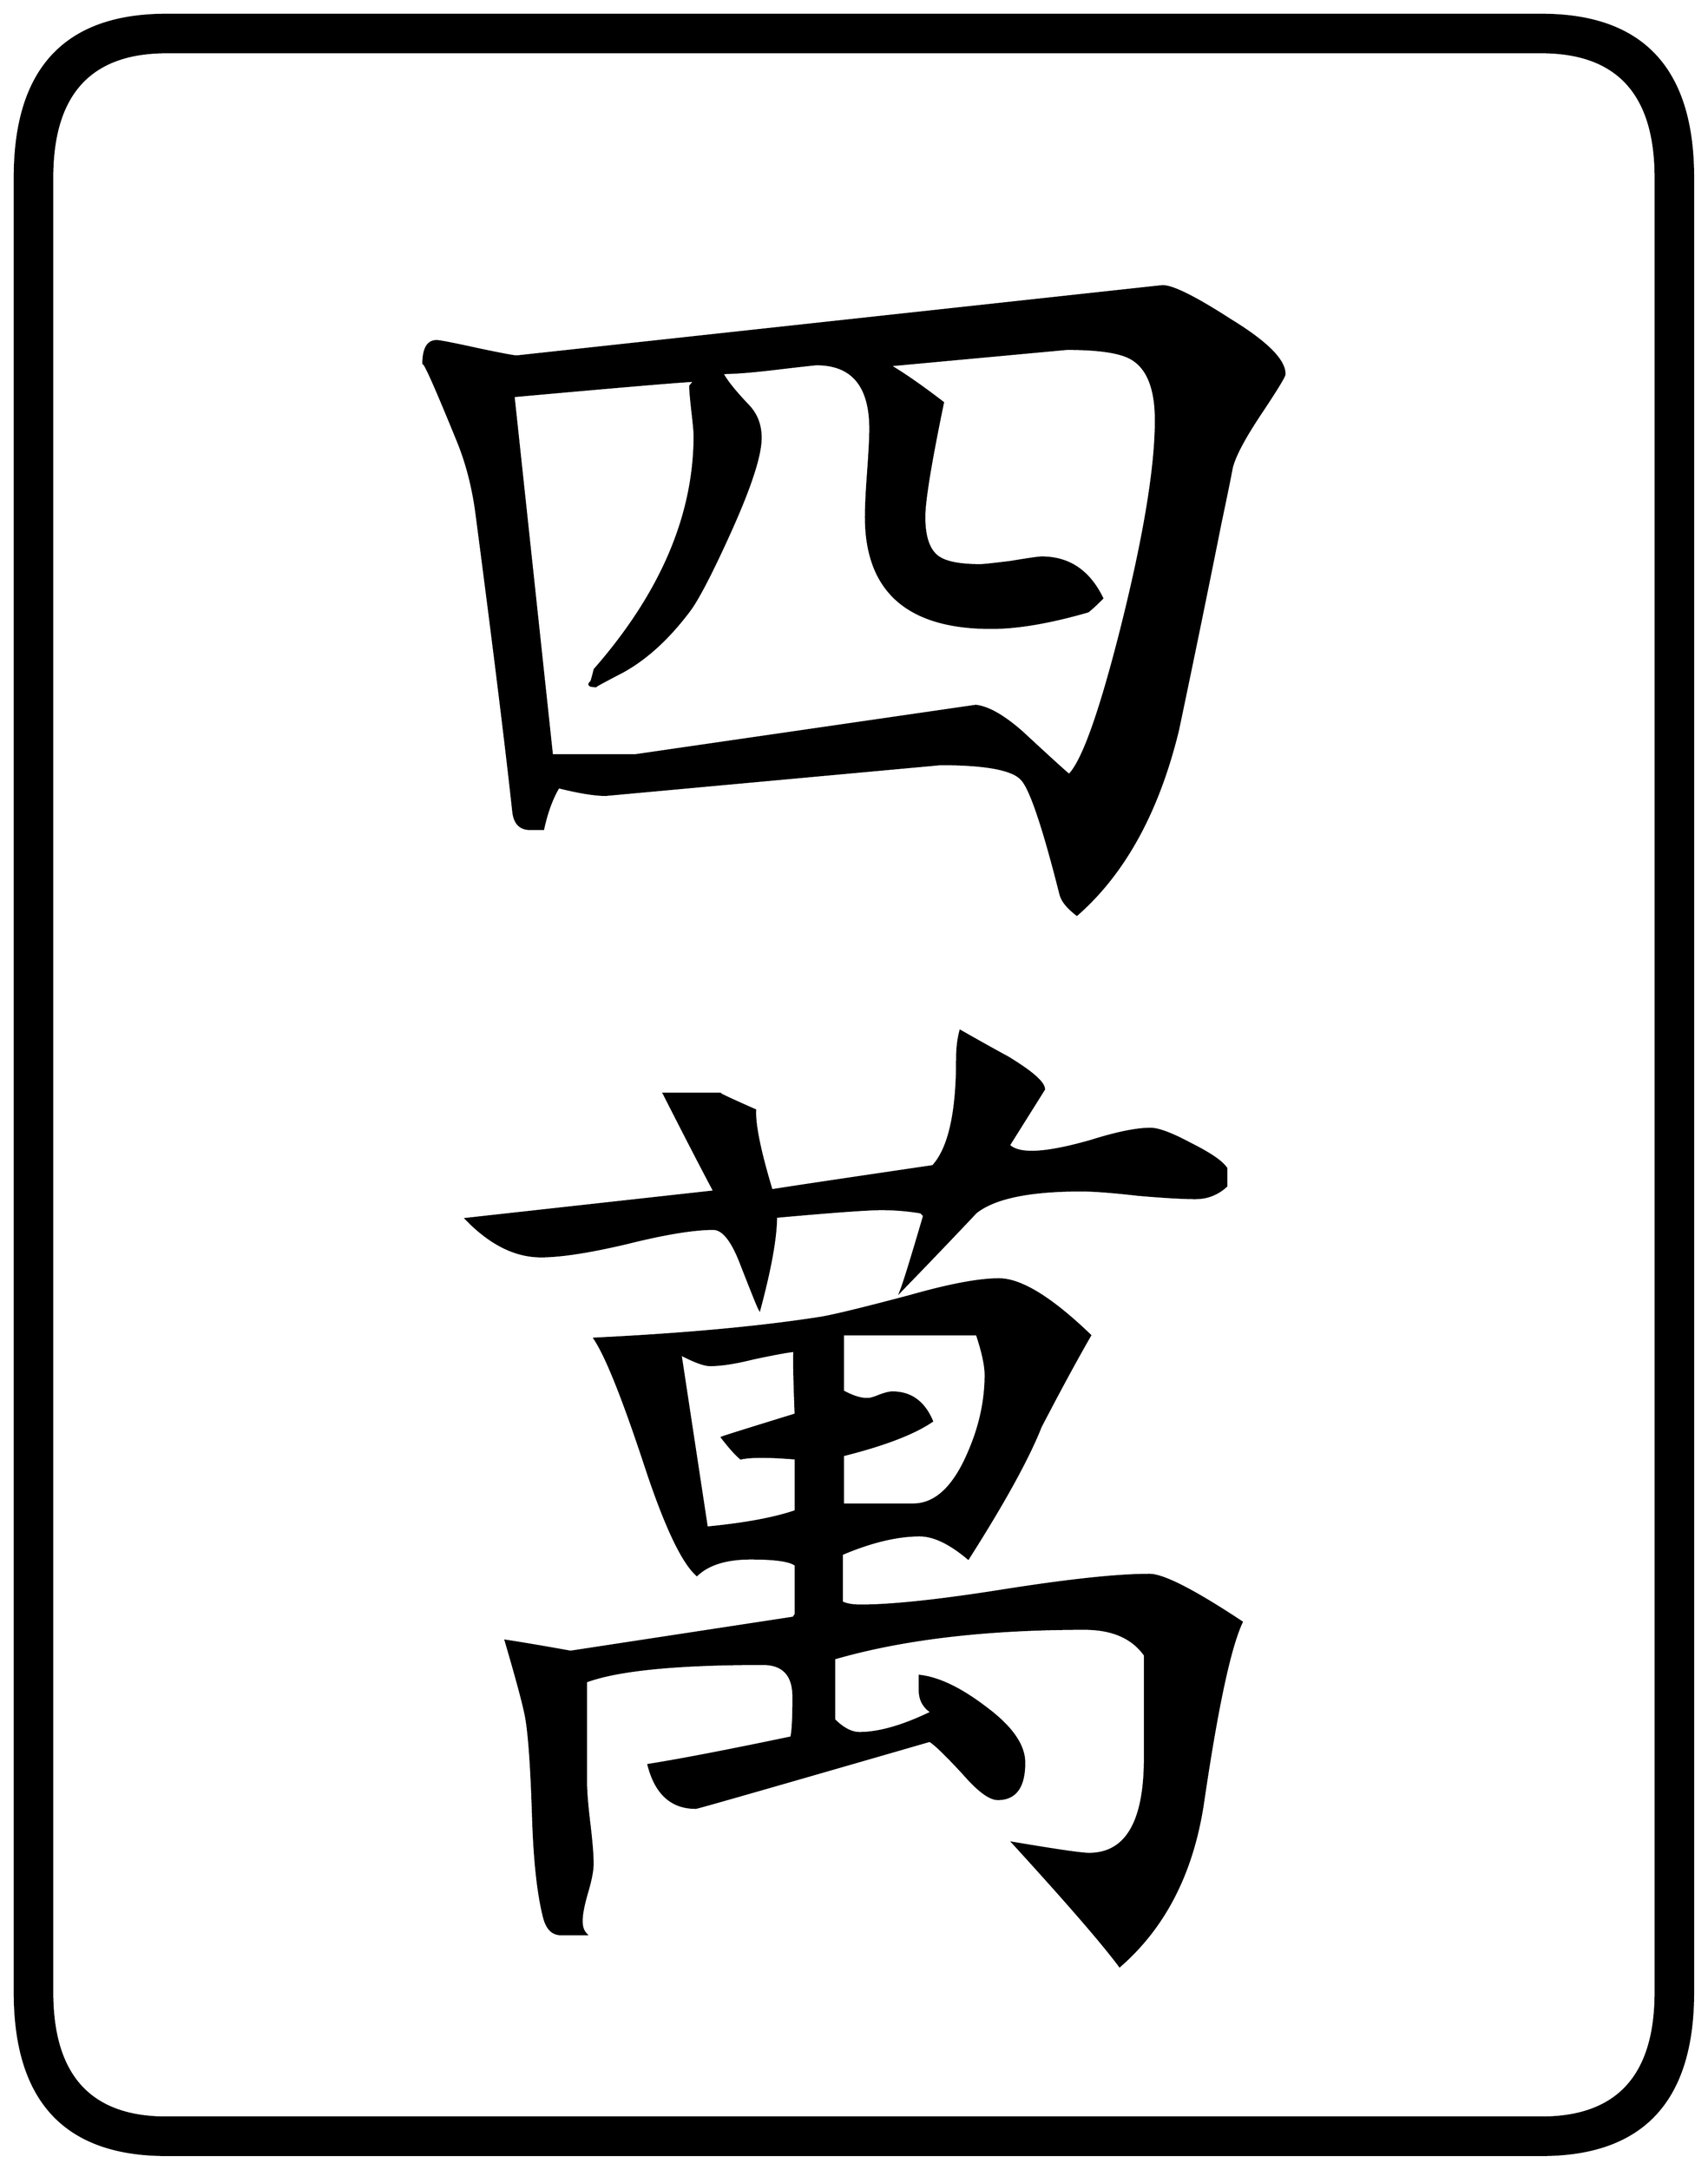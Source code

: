 


\begin{tikzpicture}[y=0.80pt, x=0.80pt, yscale=-1.0, xscale=1.0, inner sep=0pt, outer sep=0pt]
\begin{scope}[shift={(100.0,1706.0)},nonzero rule]
  \path[draw=.,fill=.,line width=1.600pt] (1578.0,244.0) .. controls
    (1578.0,342.667) and (1532.0,392.0) .. (1440.0,392.0) --
    (188.0,392.0) .. controls (96.0,392.0) and (50.0,342.667) ..
    (50.0,244.0) -- (50.0,-1408.0) .. controls (50.0,-1506.667)
    and (96.0,-1556.0) .. (188.0,-1556.0) -- (1440.0,-1556.0) ..
    controls (1532.0,-1556.0) and (1578.0,-1506.667) ..
    (1578.0,-1408.0) -- (1578.0,244.0) -- cycle(1544.0,244.0) --
    (1544.0,-1408.0) .. controls (1544.0,-1484.0) and
    (1509.333,-1522.0) .. (1440.0,-1522.0) -- (188.0,-1522.0) ..
    controls (118.667,-1522.0) and (84.0,-1484.0) ..
    (84.0,-1408.0) -- (84.0,244.0) .. controls (84.0,320.0) and
    (118.667,358.0) .. (188.0,358.0) -- (1440.0,358.0) .. controls
    (1509.333,358.0) and (1544.0,320.0) .. (1544.0,244.0) --
    cycle(1206.0,-1229.0) .. controls (1206.0,-1227.0) and
    (1198.667,-1215.0) .. (1184.0,-1193.0) .. controls
    (1169.333,-1171.0) and (1160.667,-1154.667) .. (1158.0,-1144.0) ..
    controls (1156.0,-1133.333) and (1152.667,-1117.0) ..
    (1148.0,-1095.0) .. controls (1135.333,-1031.667) and
    (1122.333,-968.333) .. (1109.0,-905.0) .. controls
    (1091.0,-831.0) and (1060.333,-775.0) .. (1017.0,-737.0) ..
    controls (1008.333,-743.667) and (1003.333,-750.0) ..
    (1002.0,-756.0) .. controls (986.667,-816.667) and
    (975.0,-851.333) .. (967.0,-860.0) .. controls (959.0,-869.333)
    and (934.333,-874.0) .. (893.0,-874.0) -- (588.0,-846.0) ..
    controls (578.0,-846.0) and (563.667,-848.333) .. (545.0,-853.0)
    .. controls (539.0,-843.0) and (534.333,-830.333) ..
    (531.0,-815.0) -- (519.0,-815.0) .. controls (510.333,-815.0)
    and (505.333,-820.0) .. (504.0,-830.0) .. controls
    (497.333,-891.333) and (486.0,-983.0) .. (470.0,-1105.0) ..
    controls (466.667,-1128.333) and (461.0,-1149.667) ..
    (453.0,-1169.0) .. controls (432.333,-1219.667) and
    (422.0,-1242.667) .. (422.0,-1238.0) .. controls
    (422.0,-1252.0) and (426.0,-1259.0) .. (434.0,-1259.0) ..
    controls (436.667,-1259.0) and (448.667,-1256.667) ..
    (470.0,-1252.0) .. controls (492.0,-1247.333) and
    (504.333,-1245.0) .. (507.0,-1245.0) -- (1095.0,-1309.0) ..
    controls (1104.333,-1309.0) and (1125.0,-1298.667) ..
    (1157.0,-1278.0) .. controls (1189.667,-1258.0) and
    (1206.0,-1241.667) .. (1206.0,-1229.0) -- cycle(1153.0,-490.0)
    .. controls (1145.0,-482.667) and (1135.667,-479.0) ..
    (1125.0,-479.0) .. controls (1113.667,-479.0) and
    (1096.333,-480.0) .. (1073.0,-482.0) .. controls
    (1049.667,-484.667) and (1032.333,-486.0) .. (1021.0,-486.0) ..
    controls (973.667,-486.0) and (941.667,-479.333) .. (925.0,-466.0)
    .. controls (902.333,-442.0) and (879.667,-418.333) ..
    (857.0,-395.0) .. controls (859.667,-401.667) and (866.667,-424.333)
    .. (878.0,-463.0) -- (875.0,-466.0) .. controls
    (863.0,-468.0) and (851.0,-469.0) .. (839.0,-469.0) ..
    controls (827.0,-469.0) and (795.0,-466.667) .. (743.0,-462.0)
    .. controls (743.0,-443.333) and (738.0,-415.333) ..
    (728.0,-378.0) .. controls (727.333,-378.667) and (721.667,-392.667)
    .. (711.0,-420.0) .. controls (703.0,-440.667) and
    (694.667,-451.0) .. (686.0,-451.0) .. controls (668.0,-451.0)
    and (641.667,-446.667) .. (607.0,-438.0) .. controls
    (573.0,-430.0) and (547.0,-426.0) .. (529.0,-426.0) ..
    controls (505.667,-426.0) and (483.0,-437.333) .. (461.0,-460.0)
    -- (687.0,-485.0) .. controls (676.333,-505.0) and
    (661.0,-534.667) .. (641.0,-574.0) -- (692.0,-574.0) ..
    controls (690.667,-574.0) and (701.333,-569.0) .. (724.0,-559.0)
    .. controls (723.333,-545.667) and (728.333,-521.333) ..
    (739.0,-486.0) .. controls (751.0,-488.0) and (800.0,-495.333)
    .. (886.0,-508.0) .. controls (900.667,-524.0) and
    (908.0,-556.333) .. (908.0,-605.0) .. controls (908.0,-615.0)
    and (909.0,-623.667) .. (911.0,-631.0) .. controls
    (925.0,-623.0) and (939.333,-615.0) .. (954.0,-607.0) ..
    controls (976.0,-593.667) and (987.0,-584.0) .. (987.0,-578.0)
    .. controls (987.0,-578.0) and (976.333,-561.0) ..
    (955.0,-527.0) .. controls (959.0,-523.0) and (966.0,-521.0)
    .. (976.0,-521.0) .. controls (988.667,-521.0) and
    (1006.667,-524.333) .. (1030.0,-531.0) .. controls
    (1053.333,-538.333) and (1071.333,-542.0) .. (1084.0,-542.0) ..
    controls (1091.333,-542.0) and (1103.667,-537.333) ..
    (1121.0,-528.0) .. controls (1138.333,-519.333) and
    (1149.0,-512.0) .. (1153.0,-506.0) -- (1153.0,-490.0) --
    cycle(1167.0,-93.0) .. controls (1156.333,-70.333) and
    (1144.667,-16.0) .. (1132.0,70.0) .. controls (1122.667,134.0)
    and (1097.333,184.0) .. (1056.0,220.0) .. controls
    (1040.667,199.333) and (1008.333,162.0) .. (959.0,108.0) ..
    controls (998.333,114.667) and (1021.333,118.0) .. (1028.0,118.0)
    .. controls (1062.0,118.0) and (1079.0,89.0) ..
    (1079.0,31.0) -- (1079.0,-63.0) .. controls (1067.667,-79.0)
    and (1049.333,-87.0) .. (1024.0,-87.0) .. controls
    (934.0,-87.0) and (858.0,-78.0) .. (796.0,-60.0) --
    (796.0,-4.0) .. controls (804.0,4.0) and (811.667,8.0) ..
    (819.0,8.0) .. controls (837.0,8.0) and (859.0,1.667) ..
    (885.0,-11.0) .. controls (877.667,-15.667) and (874.0,-22.333) ..
    (874.0,-31.0) -- (874.0,-44.0) .. controls (891.333,-42.0) and
    (911.333,-32.333) .. (934.0,-15.0) .. controls (957.333,2.333) and
    (969.0,19.0) .. (969.0,35.0) .. controls (969.0,57.0) and
    (961.0,68.0) .. (945.0,68.0) .. controls (937.667,68.0) and
    (927.333,60.333) .. (914.0,45.0) .. controls (898.0,27.667) and
    (887.667,17.667) .. (883.0,15.0) .. controls (742.333,55.667) and
    (671.333,76.0) .. (670.0,76.0) .. controls (648.0,76.0) and
    (633.667,63.0) .. (627.0,37.0) .. controls (656.333,32.333) and
    (699.667,24.0) .. (757.0,12.0) .. controls (758.333,7.333) and
    (759.0,-5.0) .. (759.0,-25.0) .. controls (759.0,-45.0) and
    (749.667,-55.0) .. (731.0,-55.0) .. controls (652.333,-55.0) and
    (598.667,-49.667) .. (570.0,-39.0) -- (570.0,53.0) .. controls
    (570.0,61.0) and (571.0,73.333) .. (573.0,90.0) .. controls
    (575.0,106.667) and (576.0,119.0) .. (576.0,127.0) .. controls
    (576.0,133.0) and (574.333,141.667) .. (571.0,153.0) .. controls
    (567.667,164.333) and (566.0,173.0) .. (566.0,179.0) .. controls
    (566.0,184.333) and (567.333,188.333) .. (570.0,191.0) --
    (547.0,191.0) .. controls (539.667,191.0) and (534.667,186.0) ..
    (532.0,176.0) .. controls (526.667,155.333) and (523.333,125.667) ..
    (522.0,87.0) .. controls (520.667,43.0) and (518.667,12.667) ..
    (516.0,-4.0) .. controls (514.667,-13.333) and (508.333,-37.333) ..
    (497.0,-76.0) .. controls (510.333,-74.0) and (530.0,-70.667) ..
    (556.0,-66.0) -- (759.0,-97.0) -- (761.0,-100.0) --
    (761.0,-145.0) .. controls (756.333,-149.0) and (742.667,-151.0)
    .. (720.0,-151.0) .. controls (698.0,-151.0) and
    (681.667,-146.0) .. (671.0,-136.0) .. controls (657.667,-148.0)
    and (642.0,-181.333) .. (624.0,-236.0) .. controls
    (604.0,-296.667) and (588.667,-335.0) .. (578.0,-351.0) ..
    controls (660.0,-355.0) and (728.667,-361.333) .. (784.0,-370.0)
    .. controls (796.0,-372.0) and (823.333,-378.667) ..
    (866.0,-390.0) .. controls (901.333,-400.0) and (928.0,-405.0)
    .. (946.0,-405.0) .. controls (966.0,-405.0) and
    (993.667,-388.0) .. (1029.0,-354.0) .. controls
    (1016.333,-332.0) and (1001.333,-304.333) .. (984.0,-271.0) ..
    controls (972.667,-242.333) and (950.667,-202.333) .. (918.0,-151.0)
    .. controls (901.333,-165.0) and (886.667,-172.0) ..
    (874.0,-172.0) .. controls (853.333,-172.0) and (829.667,-166.333)
    .. (803.0,-155.0) -- (803.0,-111.0) .. controls
    (807.0,-109.0) and (812.667,-108.0) .. (820.0,-108.0) ..
    controls (848.667,-108.0) and (892.333,-112.667) .. (951.0,-122.0)
    .. controls (1010.333,-131.333) and (1054.333,-136.0) ..
    (1083.0,-136.0) .. controls (1095.667,-136.0) and
    (1123.667,-121.667) .. (1167.0,-93.0) -- cycle(1089.0,-1187.0)
    .. controls (1089.0,-1215.667) and (1081.667,-1234.333) ..
    (1067.0,-1243.0) .. controls (1057.0,-1249.0) and
    (1037.333,-1252.0) .. (1008.0,-1252.0) -- (846.0,-1237.0) ..
    controls (858.667,-1229.667) and (875.0,-1218.333) ..
    (895.0,-1203.0) .. controls (883.667,-1148.333) and
    (878.0,-1113.667) .. (878.0,-1099.0) .. controls
    (878.0,-1079.0) and (883.0,-1066.333) .. (893.0,-1061.0) ..
    controls (900.333,-1057.0) and (912.333,-1055.0) ..
    (929.0,-1055.0) .. controls (931.667,-1055.0) and
    (941.0,-1056.0) .. (957.0,-1058.0) .. controls
    (973.0,-1060.667) and (982.333,-1062.0) .. (985.0,-1062.0) ..
    controls (1009.667,-1062.0) and (1028.0,-1049.667) ..
    (1040.0,-1025.0) .. controls (1034.0,-1019.0) and
    (1029.667,-1015.0) .. (1027.0,-1013.0) .. controls
    (992.333,-1003.0) and (963.0,-998.0) .. (939.0,-998.0) ..
    controls (863.0,-998.0) and (825.0,-1031.667) ..
    (825.0,-1099.0) .. controls (825.0,-1108.333) and
    (825.667,-1122.0) .. (827.0,-1140.0) .. controls
    (828.333,-1158.667) and (829.0,-1171.667) .. (829.0,-1179.0) ..
    controls (829.0,-1218.333) and (812.667,-1238.0) ..
    (780.0,-1238.0) .. controls (778.667,-1238.0) and
    (766.667,-1236.667) .. (744.0,-1234.0) .. controls
    (722.0,-1231.333) and (705.333,-1230.0) .. (694.0,-1230.0) ..
    controls (697.333,-1223.333) and (705.0,-1213.667) ..
    (717.0,-1201.0) .. controls (725.0,-1193.0) and
    (729.0,-1183.0) .. (729.0,-1171.0) .. controls
    (729.0,-1155.0) and (719.667,-1126.333) .. (701.0,-1085.0) ..
    controls (685.0,-1049.667) and (673.0,-1026.333) ..
    (665.0,-1015.0) .. controls (645.667,-989.0) and
    (625.0,-970.0) .. (603.0,-958.0) .. controls (586.333,-949.333)
    and (578.333,-945.0) .. (579.0,-945.0) .. controls
    (573.667,-945.0) and (572.0,-946.0) .. (574.0,-948.0) ..
    controls (574.0,-945.333) and (575.333,-949.333) .. (578.0,-960.0)
    .. controls (638.667,-1029.333) and (669.0,-1100.333) ..
    (669.0,-1173.0) .. controls (669.0,-1176.333) and
    (668.333,-1183.667) .. (667.0,-1195.0) .. controls
    (665.667,-1207.0) and (665.0,-1214.667) .. (665.0,-1218.0) --
    (669.0,-1223.0) .. controls (655.0,-1222.333) and
    (600.0,-1217.667) .. (504.0,-1209.0) -- (539.0,-882.0) --
    (615.0,-882.0) -- (925.0,-927.0) .. controls (936.333,-925.667)
    and (950.333,-917.667) .. (967.0,-903.0) .. controls
    (994.333,-877.667) and (1008.667,-864.667) .. (1010.0,-864.0) ..
    controls (1022.667,-876.667) and (1039.0,-923.0) ..
    (1059.0,-1003.0) .. controls (1079.0,-1083.667) and
    (1089.0,-1145.0) .. (1089.0,-1187.0) -- cycle(934.0,-318.0)
    .. controls (934.0,-326.667) and (931.333,-339.0) ..
    (926.0,-355.0) -- (804.0,-355.0) -- (804.0,-303.0) ..
    controls (812.667,-298.333) and (820.0,-296.0) .. (826.0,-296.0)
    .. controls (828.667,-296.0) and (832.333,-297.0) ..
    (837.0,-299.0) .. controls (842.333,-301.0) and (846.333,-302.0)
    .. (849.0,-302.0) .. controls (865.667,-302.0) and
    (877.667,-293.333) .. (885.0,-276.0) .. controls (868.333,-264.667)
    and (841.333,-254.333) .. (804.0,-245.0) -- (804.0,-200.0) --
    (868.0,-200.0) .. controls (888.0,-200.0) and (904.667,-215.333)
    .. (918.0,-246.0) .. controls (928.667,-270.0) and
    (934.0,-294.0) .. (934.0,-318.0) -- cycle(761.0,-194.0) --
    (761.0,-242.0) .. controls (736.333,-244.0) and (719.667,-244.0)
    .. (711.0,-242.0) .. controls (706.333,-246.0) and
    (700.667,-252.333) .. (694.0,-261.0) .. controls (695.333,-261.667)
    and (717.667,-268.667) .. (761.0,-282.0) .. controls
    (759.667,-316.667) and (759.333,-336.0) .. (760.0,-340.0) ..
    controls (753.333,-339.333) and (740.667,-337.0) .. (722.0,-333.0)
    .. controls (706.0,-329.0) and (693.0,-327.0) ..
    (683.0,-327.0) .. controls (677.667,-327.0) and (668.667,-330.333)
    .. (656.0,-337.0) -- (680.0,-179.0) .. controls
    (714.667,-182.333) and (741.667,-187.333) .. (761.0,-194.0) --
    cycle;
\end{scope}

\end{tikzpicture}

